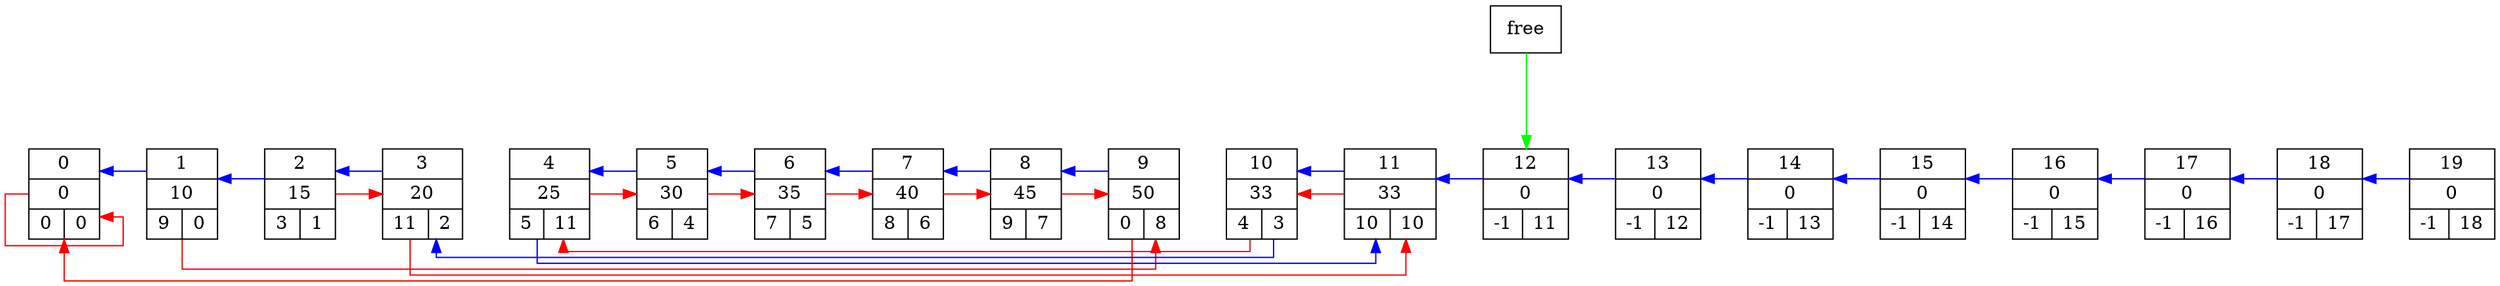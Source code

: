 digraph {
	
nodesep = 1
	splines = ortho
	node [shape=record]
	rankdir=LR

	struct0 [label="0|0|{0|0}"]
	struct1 [label="1|10|{9|0}"]
	struct2 [label="2|15|{3|1}"]
	struct3 [label="3|20|{11|2}"]
	struct4 [label="4|25|{5|11}"]
	struct5 [label="5|30|{6|4}"]
	struct6 [label="6|35|{7|5}"]
	struct7 [label="7|40|{8|6}"]
	struct8 [label="8|45|{9|7}"]
	struct9 [label="9|50|{0|8}"]
	struct10 [label="10|33|{4|3}"]
	struct11 [label="11|33|{10|10}"]
	struct12 [label="12|0|{-1|11}"]
	struct13 [label="13|0|{-1|12}"]
	struct14 [label="14|0|{-1|13}"]
	struct15 [label="15|0|{-1|14}"]
	struct16 [label="16|0|{-1|15}"]
	struct17 [label="17|0|{-1|16}"]
	struct18 [label="18|0|{-1|17}"]
	struct19 [label="19|0|{-1|18}"]

	struct0 -> struct1 [weight=1000, style="invis"] 
	struct1 -> struct2 [weight=1000, style="invis"] 
	struct2 -> struct3 [weight=1000, style="invis"] 
	struct3 -> struct4 [weight=1000, style="invis"] 
	struct4 -> struct5 [weight=1000, style="invis"] 
	struct5 -> struct6 [weight=1000, style="invis"] 
	struct6 -> struct7 [weight=1000, style="invis"] 
	struct7 -> struct8 [weight=1000, style="invis"] 
	struct8 -> struct9 [weight=1000, style="invis"] 
	struct9 -> struct10 [weight=1000, style="invis"] 
	struct10 -> struct11 [weight=1000, style="invis"] 
	struct11 -> struct12 [weight=1000, style="invis"] 
	struct12 -> struct13 [weight=1000, style="invis"] 
	struct13 -> struct14 [weight=1000, style="invis"] 
	struct14 -> struct15 [weight=1000, style="invis"] 
	struct15 -> struct16 [weight=1000, style="invis"] 
	struct16 -> struct17 [weight=1000, style="invis"] 
	struct17 -> struct18 [weight=1000, style="invis"] 
	struct18 -> struct19 [weight=1000, style="invis"] 

	struct0 -> struct0 [color="red", constraint=fasle] 
	struct1 -> struct9 [color="red", constraint=fasle] 
	struct2 -> struct3 [color="red", constraint=fasle] 
	struct3 -> struct11 [color="red", constraint=fasle] 
	struct4 -> struct5 [color="red", constraint=fasle] 
	struct5 -> struct6 [color="red", constraint=fasle] 
	struct6 -> struct7 [color="red", constraint=fasle] 
	struct7 -> struct8 [color="red", constraint=fasle] 
	struct8 -> struct9 [color="red", constraint=fasle] 
	struct9 -> struct0 [color="red", constraint=fasle] 
	struct10 -> struct4 [color="red", constraint=fasle] 
	struct11 -> struct10 [color="red", constraint=fasle] 

	struct1 -> struct0 [color="blue", constraint=fasle]
	struct2 -> struct1 [color="blue", constraint=fasle]
	struct3 -> struct2 [color="blue", constraint=fasle]
	struct4 -> struct11 [color="blue", constraint=fasle]
	struct5 -> struct4 [color="blue", constraint=fasle]
	struct6 -> struct5 [color="blue", constraint=fasle]
	struct7 -> struct6 [color="blue", constraint=fasle]
	struct8 -> struct7 [color="blue", constraint=fasle]
	struct9 -> struct8 [color="blue", constraint=fasle]
	struct10 -> struct3 [color="blue", constraint=fasle]
	struct11 -> struct10 [color="blue", constraint=fasle]
	struct12 -> struct11 [color="blue", constraint=fasle]
	struct13 -> struct12 [color="blue", constraint=fasle]
	struct14 -> struct13 [color="blue", constraint=fasle]
	struct15 -> struct14 [color="blue", constraint=fasle]
	struct16 -> struct15 [color="blue", constraint=fasle]
	struct17 -> struct16 [color="blue", constraint=fasle]
	struct18 -> struct17 [color="blue", constraint=fasle]
	struct19 -> struct18 [color="blue", constraint=fasle]

	free -> struct12 [color="green"] {rank = same; free; struct12;};
}
